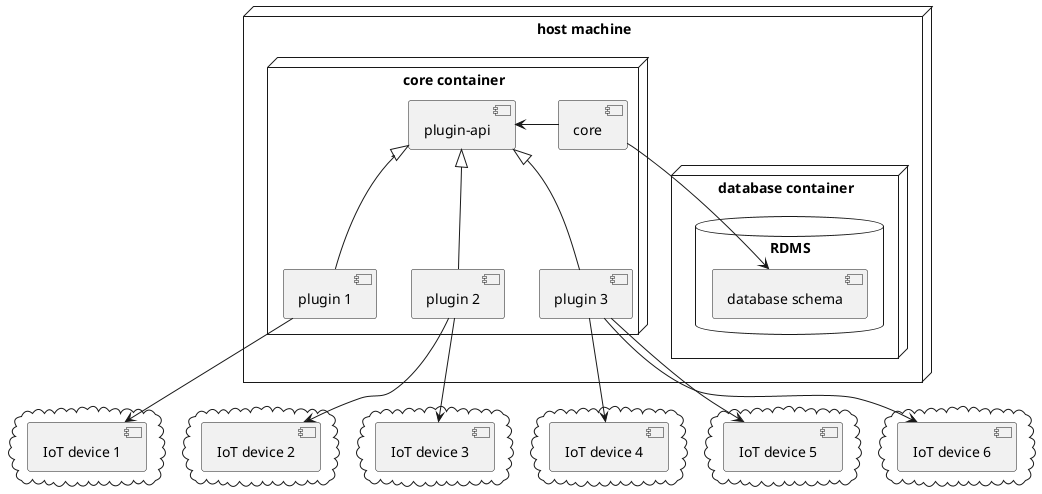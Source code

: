 @startuml

node "host machine" {

  node "core container" {
    [core]
    [plugin-api]
    [plugin 1]
    [plugin 2]
    [plugin 3]
  }

  node "database container" {
    database "RDMS" {
        [database schema]
    }
  }

}

cloud {
  [IoT device 1]
}
cloud {
  [IoT device 2]
}
cloud {
  [IoT device 3]
}
cloud {
  [IoT device 4]
}
cloud {
  [IoT device 5]
}
cloud {
  [IoT device 6]
}

 [core] -left-> [plugin-api]
 [core] -down-> [database schema]
 [plugin 1] -up-|> [plugin-api]
 [plugin 2] -up-|> [plugin-api]
 [plugin 3] -up-|> [plugin-api]
 [plugin 1] -down-> [IoT device 1]
 [plugin 2] -down-> [IoT device 2]
 [plugin 2] -down-> [IoT device 3]
 [plugin 3] -down-> [IoT device 4]
 [plugin 3] -down-> [IoT device 5]
 [plugin 3] -down-> [IoT device 6]

@enduml